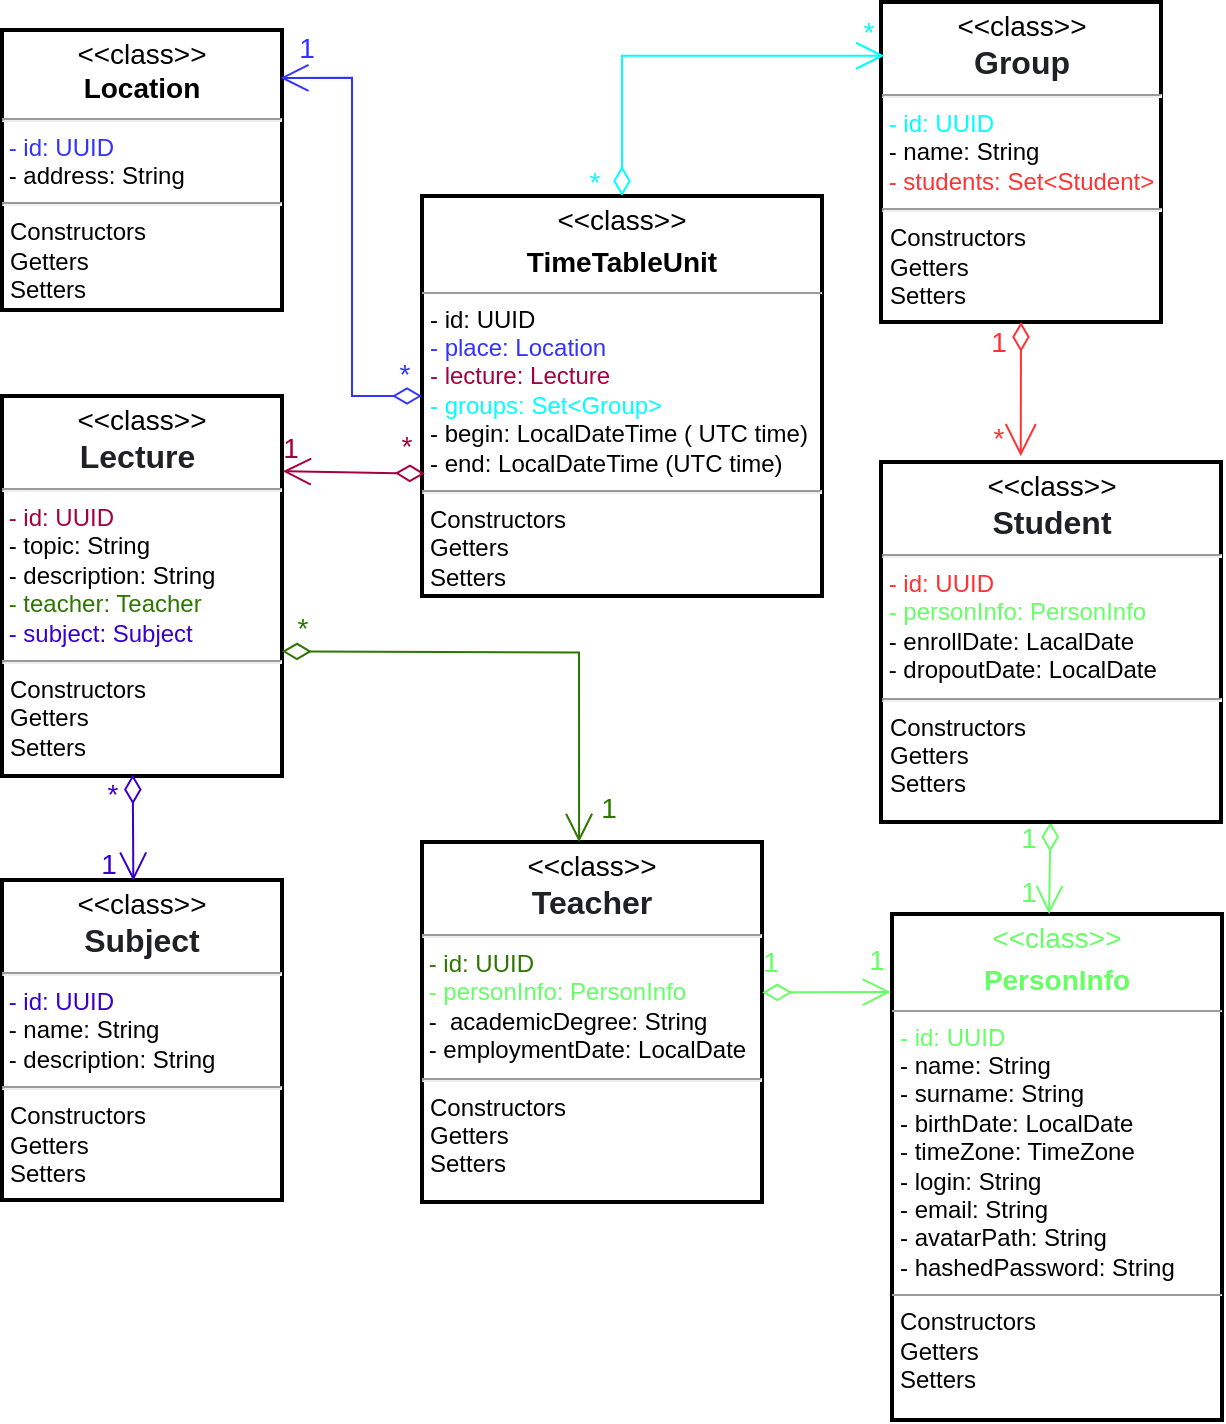 <mxfile version="15.5.4" type="embed"><diagram name="Page-1" id="c4acf3e9-155e-7222-9cf6-157b1a14988f"><mxGraphModel dx="568" dy="257" grid="1" gridSize="10" guides="1" tooltips="1" connect="1" arrows="1" fold="1" page="1" pageScale="1" pageWidth="1169" pageHeight="827" background="none" math="0" shadow="0"><root><mxCell id="0"/><mxCell id="1" parent="0"/><mxCell id="5d2195bd80daf111-12" value="&lt;p style=&quot;margin: 4px 0px 0px ; text-align: center ; font-size: 14px&quot;&gt;&lt;font style=&quot;font-size: 14px&quot; color=&quot;#66ff66&quot;&gt;&amp;lt;&amp;lt;class&amp;gt;&amp;gt;&lt;/font&gt;&lt;/p&gt;&lt;p style=&quot;margin: 4px 0px 0px ; text-align: center ; font-size: 14px&quot;&gt;&lt;b&gt;&lt;font color=&quot;#66ff66&quot;&gt;PersonInfo&lt;/font&gt;&lt;/b&gt;&lt;/p&gt;&lt;hr size=&quot;1&quot;&gt;&lt;p style=&quot;margin: 0px ; margin-left: 4px&quot;&gt;&lt;font color=&quot;#66ff66&quot;&gt;- id: UUID&lt;/font&gt;&lt;/p&gt;&lt;p style=&quot;margin: 0px ; margin-left: 4px&quot;&gt;- name: String&lt;br&gt;- surname: String&lt;/p&gt;&lt;p style=&quot;margin: 0px ; margin-left: 4px&quot;&gt;- birthDate:&amp;nbsp;LocalDate&lt;/p&gt;&lt;p style=&quot;margin: 0px ; margin-left: 4px&quot;&gt;- timeZone: TimeZone&amp;nbsp;&lt;/p&gt;&lt;p style=&quot;margin: 0px 0px 0px 4px&quot;&gt;&lt;span&gt;- login: String&lt;/span&gt;&lt;br&gt;&lt;/p&gt;&lt;p style=&quot;margin: 0px ; margin-left: 4px&quot;&gt;- email: String&lt;/p&gt;&lt;p style=&quot;margin: 0px ; margin-left: 4px&quot;&gt;- avatarPath: String&lt;/p&gt;&lt;p style=&quot;margin: 0px ; margin-left: 4px&quot;&gt;- hashedPassword: String&lt;/p&gt;&lt;hr size=&quot;1&quot;&gt;&lt;p style=&quot;margin: 0px ; margin-left: 4px&quot;&gt;Constructors&lt;/p&gt;&lt;p style=&quot;margin: 0px ; margin-left: 4px&quot;&gt;Getters&lt;/p&gt;&lt;p style=&quot;margin: 0px ; margin-left: 4px&quot;&gt;Setters&lt;/p&gt;" style="verticalAlign=top;align=left;overflow=fill;fontSize=12;fontFamily=Helvetica;html=1;rounded=0;shadow=0;comic=0;labelBackgroundColor=none;strokeWidth=2;" parent="1" vertex="1"><mxGeometry x="735" y="566" width="165" height="253" as="geometry"/></mxCell><mxCell id="tCqR7feV3Yc1K0IRLcwg-9" value="&lt;p style=&quot;margin: 4px 0px 0px ; text-align: center ; font-size: 14px&quot;&gt;&lt;font style=&quot;font-size: 14px&quot;&gt;&amp;lt;&amp;lt;class&amp;gt;&amp;gt;&lt;/font&gt;&lt;/p&gt;&lt;div style=&quot;text-align: center&quot;&gt;&lt;span style=&quot;font-size: 14px&quot;&gt;&lt;b&gt;Location&lt;/b&gt;&lt;/span&gt;&lt;/div&gt;&lt;hr&gt;&lt;font color=&quot;#3333ff&quot;&gt;&amp;nbsp;- id: UUID&lt;/font&gt;&lt;br&gt;&lt;span&gt;&amp;nbsp;- address: String&lt;/span&gt;&lt;br&gt;&lt;hr&gt;&lt;p style=&quot;margin: 0px ; margin-left: 4px&quot;&gt;&lt;/p&gt;&lt;p style=&quot;margin: 0px ; margin-left: 4px&quot;&gt;Constructors&lt;/p&gt;&lt;p style=&quot;margin: 0px ; margin-left: 4px&quot;&gt;Getters&lt;/p&gt;&lt;p style=&quot;margin: 0px ; margin-left: 4px&quot;&gt;Setters&lt;/p&gt;" style="verticalAlign=top;align=left;overflow=fill;fontSize=12;fontFamily=Helvetica;html=1;rounded=0;shadow=0;comic=0;labelBackgroundColor=none;strokeWidth=2;" parent="1" vertex="1"><mxGeometry x="290" y="124" width="140" height="140" as="geometry"/></mxCell><mxCell id="tCqR7feV3Yc1K0IRLcwg-10" value="&lt;p style=&quot;margin: 4px 0px 0px ; text-align: center ; font-size: 14px&quot;&gt;&lt;font style=&quot;font-size: 14px&quot;&gt;&amp;lt;&amp;lt;class&amp;gt;&amp;gt;&lt;/font&gt;&lt;/p&gt;&lt;div style=&quot;text-align: center&quot;&gt;&lt;span style=&quot;color: rgb(32 , 33 , 36) ; font-family: &amp;#34;arial&amp;#34; , sans-serif ; font-size: 16px ; background-color: rgb(255 , 255 , 255)&quot;&gt;&lt;b&gt;Lecture&amp;nbsp;&lt;/b&gt;&lt;/span&gt;&lt;br&gt;&lt;/div&gt;&lt;hr&gt;&amp;nbsp;&lt;font color=&quot;#a50040&quot;&gt;- id: UUID&lt;/font&gt;&lt;br&gt;&lt;span&gt;&amp;nbsp;- topic: String&lt;br&gt;&lt;/span&gt;&amp;nbsp;- description: String&lt;br&gt;&amp;nbsp;&lt;font color=&quot;#2d7600&quot;&gt;- teacher: Teacher&lt;/font&gt;&lt;br&gt;&amp;nbsp;&lt;font color=&quot;#3700cc&quot;&gt;- subject: Subject&lt;/font&gt;&lt;br&gt;&lt;hr&gt;&lt;p style=&quot;margin: 0px ; margin-left: 4px&quot;&gt;&lt;/p&gt;&lt;p style=&quot;margin: 0px ; margin-left: 4px&quot;&gt;Constructors&lt;/p&gt;&lt;p style=&quot;margin: 0px ; margin-left: 4px&quot;&gt;Getters&lt;/p&gt;&lt;p style=&quot;margin: 0px ; margin-left: 4px&quot;&gt;Setters&lt;/p&gt;" style="verticalAlign=top;align=left;overflow=fill;fontSize=12;fontFamily=Helvetica;html=1;rounded=0;shadow=0;comic=0;labelBackgroundColor=none;strokeWidth=2;" parent="1" vertex="1"><mxGeometry x="290" y="307" width="140" height="190" as="geometry"/></mxCell><mxCell id="tCqR7feV3Yc1K0IRLcwg-11" value="&lt;p style=&quot;margin: 4px 0px 0px ; text-align: center ; font-size: 14px&quot;&gt;&lt;font style=&quot;font-size: 14px&quot;&gt;&amp;lt;&amp;lt;class&amp;gt;&amp;gt;&lt;/font&gt;&lt;/p&gt;&lt;div style=&quot;text-align: center&quot;&gt;&lt;span style=&quot;color: rgb(32 , 33 , 36) ; font-family: &amp;#34;arial&amp;#34; , sans-serif ; font-size: 16px ; background-color: rgb(255 , 255 , 255)&quot;&gt;&lt;b&gt;Subject&lt;/b&gt;&lt;/span&gt;&lt;br&gt;&lt;/div&gt;&lt;hr&gt;&lt;font color=&quot;#3700cc&quot;&gt;&amp;nbsp;- id: UUID&lt;/font&gt;&lt;br&gt;&lt;span&gt;&amp;nbsp;- name: String&lt;br&gt;&lt;/span&gt;&amp;nbsp;- description: String&lt;br&gt;&lt;hr&gt;&lt;p style=&quot;margin: 0px ; margin-left: 4px&quot;&gt;&lt;/p&gt;&lt;p style=&quot;margin: 0px ; margin-left: 4px&quot;&gt;Constructors&lt;/p&gt;&lt;p style=&quot;margin: 0px ; margin-left: 4px&quot;&gt;Getters&lt;/p&gt;&lt;p style=&quot;margin: 0px ; margin-left: 4px&quot;&gt;Setters&lt;/p&gt;" style="verticalAlign=top;align=left;overflow=fill;fontSize=12;fontFamily=Helvetica;html=1;rounded=0;shadow=0;comic=0;labelBackgroundColor=none;strokeWidth=2;" parent="1" vertex="1"><mxGeometry x="290" y="549" width="140" height="160" as="geometry"/></mxCell><mxCell id="tCqR7feV3Yc1K0IRLcwg-12" value="&lt;p style=&quot;margin: 4px 0px 0px ; text-align: center ; font-size: 14px&quot;&gt;&lt;font style=&quot;font-size: 14px&quot;&gt;&amp;lt;&amp;lt;class&amp;gt;&amp;gt;&lt;/font&gt;&lt;/p&gt;&lt;div style=&quot;text-align: center&quot;&gt;&lt;font face=&quot;arial, sans-serif&quot; color=&quot;#202124&quot;&gt;&lt;span style=&quot;font-size: 16px ; background-color: rgb(255 , 255 , 255)&quot;&gt;&lt;b&gt;Group&lt;/b&gt;&lt;/span&gt;&lt;/font&gt;&lt;/div&gt;&lt;hr&gt;&amp;nbsp;&lt;font color=&quot;#00ffff&quot;&gt;- id: UUID&lt;/font&gt;&lt;br&gt;&lt;span&gt;&amp;nbsp;- name: String&lt;br&gt;&lt;/span&gt;&amp;nbsp;&lt;font color=&quot;#ff3333&quot;&gt;- students: Set&amp;lt;Student&amp;gt;&lt;/font&gt;&lt;br&gt;&lt;hr&gt;&lt;p style=&quot;margin: 0px ; margin-left: 4px&quot;&gt;&lt;/p&gt;&lt;p style=&quot;margin: 0px ; margin-left: 4px&quot;&gt;Constructors&lt;/p&gt;&lt;p style=&quot;margin: 0px ; margin-left: 4px&quot;&gt;Getters&lt;/p&gt;&lt;p style=&quot;margin: 0px ; margin-left: 4px&quot;&gt;Setters&lt;/p&gt;" style="verticalAlign=top;align=left;overflow=fill;fontSize=12;fontFamily=Helvetica;html=1;rounded=0;shadow=0;comic=0;labelBackgroundColor=none;strokeWidth=2;" parent="1" vertex="1"><mxGeometry x="729.5" y="110" width="140" height="160" as="geometry"/></mxCell><mxCell id="tCqR7feV3Yc1K0IRLcwg-18" value="&lt;p style=&quot;margin: 4px 0px 0px ; text-align: center ; font-size: 14px&quot;&gt;&lt;font style=&quot;font-size: 14px&quot;&gt;&amp;lt;&amp;lt;class&amp;gt;&amp;gt;&lt;/font&gt;&lt;/p&gt;&lt;p style=&quot;margin: 4px 0px 0px ; text-align: center ; font-size: 14px&quot;&gt;&lt;b&gt;TimeTableUnit&lt;/b&gt;&lt;/p&gt;&lt;hr size=&quot;1&quot;&gt;&lt;p style=&quot;margin: 0px ; margin-left: 4px&quot;&gt;- id: UUID&lt;/p&gt;&lt;p style=&quot;margin: 0px ; margin-left: 4px&quot;&gt;&lt;font color=&quot;#3333ff&quot;&gt;- place: Location&lt;/font&gt;&lt;br&gt;&lt;font color=&quot;#a50040&quot;&gt;- lecture: Lecture&lt;/font&gt;&lt;/p&gt;&lt;p style=&quot;margin: 0px ; margin-left: 4px&quot;&gt;&lt;font color=&quot;#00ffff&quot;&gt;- groups: Set&amp;lt;Group&amp;gt;&lt;/font&gt;&lt;/p&gt;&lt;p style=&quot;margin: 0px ; margin-left: 4px&quot;&gt;&lt;span&gt;- begin: LocalDateTime ( UTC time)&lt;/span&gt;&lt;br&gt;&lt;/p&gt;&lt;p style=&quot;margin: 0px ; margin-left: 4px&quot;&gt;&lt;span&gt;- end:&amp;nbsp;&lt;/span&gt;LocalDateTime&amp;nbsp;&lt;span&gt;(UTC time)&lt;/span&gt;&lt;br&gt;&lt;/p&gt;&lt;hr&gt;&lt;p style=&quot;margin: 0px ; margin-left: 4px&quot;&gt;&lt;/p&gt;&lt;p style=&quot;margin: 0px ; margin-left: 4px&quot;&gt;Constructors&lt;/p&gt;&lt;p style=&quot;margin: 0px ; margin-left: 4px&quot;&gt;Getters&lt;/p&gt;&lt;p style=&quot;margin: 0px ; margin-left: 4px&quot;&gt;Setters&lt;/p&gt;" style="verticalAlign=top;align=left;overflow=fill;fontSize=12;fontFamily=Helvetica;html=1;rounded=0;shadow=0;comic=0;labelBackgroundColor=none;strokeWidth=2;" parent="1" vertex="1"><mxGeometry x="500" y="207" width="200" height="200" as="geometry"/></mxCell><mxCell id="tCqR7feV3Yc1K0IRLcwg-45" value="" style="rounded=0;orthogonalLoop=1;jettySize=auto;html=1;fontSize=14;startArrow=diamondThin;startFill=0;strokeColor=#00FFFF;endSize=12;startSize=12;endArrow=open;endFill=0;entryX=0.012;entryY=0.168;entryDx=0;entryDy=0;fontColor=#99FFFF;entryPerimeter=0;exitX=0.5;exitY=0;exitDx=0;exitDy=0;edgeStyle=orthogonalEdgeStyle;" parent="1" source="tCqR7feV3Yc1K0IRLcwg-18" target="tCqR7feV3Yc1K0IRLcwg-12" edge="1"><mxGeometry relative="1" as="geometry"><mxPoint x="610" y="200" as="sourcePoint"/><mxPoint x="690" y="167" as="targetPoint"/></mxGeometry></mxCell><mxCell id="tCqR7feV3Yc1K0IRLcwg-46" value="*" style="edgeLabel;html=1;align=center;verticalAlign=middle;resizable=0;points=[];fontSize=14;fontColor=#00FFFF;labelBackgroundColor=none;rounded=0;" parent="tCqR7feV3Yc1K0IRLcwg-45" vertex="1" connectable="0"><mxGeometry x="0.794" y="1" relative="1" as="geometry"><mxPoint x="-125" y="64" as="offset"/></mxGeometry></mxCell><mxCell id="tCqR7feV3Yc1K0IRLcwg-47" value="*" style="edgeLabel;html=1;align=center;verticalAlign=middle;resizable=0;points=[];fontSize=14;fontColor=#00FFFF;labelBackgroundColor=none;rounded=0;" parent="tCqR7feV3Yc1K0IRLcwg-45" vertex="1" connectable="0"><mxGeometry x="0.794" y="1" relative="1" as="geometry"><mxPoint x="12" y="-11" as="offset"/></mxGeometry></mxCell><mxCell id="c7f3jUs5hBZ3THX55o8q-1" value="" style="rounded=0;orthogonalLoop=1;jettySize=auto;html=1;fontSize=14;startArrow=diamondThin;startFill=0;strokeColor=#3333FF;endSize=12;startSize=12;endArrow=open;endFill=0;entryX=0.994;entryY=0.171;entryDx=0;entryDy=0;edgeStyle=orthogonalEdgeStyle;fontColor=#99FFFF;entryPerimeter=0;" parent="1" source="tCqR7feV3Yc1K0IRLcwg-18" target="tCqR7feV3Yc1K0IRLcwg-9" edge="1"><mxGeometry relative="1" as="geometry"><mxPoint x="493.0" y="181.2" as="sourcePoint"/><mxPoint x="563.84" y="127.0" as="targetPoint"/></mxGeometry></mxCell><mxCell id="c7f3jUs5hBZ3THX55o8q-2" value="*" style="edgeLabel;html=1;align=center;verticalAlign=middle;resizable=0;points=[];fontSize=14;fontColor=#3333FF;labelBackgroundColor=none;rounded=0;" parent="c7f3jUs5hBZ3THX55o8q-1" vertex="1" connectable="0"><mxGeometry x="0.794" y="1" relative="1" as="geometry"><mxPoint x="38" y="147" as="offset"/></mxGeometry></mxCell><mxCell id="c7f3jUs5hBZ3THX55o8q-3" value="1" style="edgeLabel;html=1;align=center;verticalAlign=middle;resizable=0;points=[];fontSize=14;fontColor=#3333FF;labelBackgroundColor=none;rounded=0;" parent="c7f3jUs5hBZ3THX55o8q-1" vertex="1" connectable="0"><mxGeometry x="0.794" y="1" relative="1" as="geometry"><mxPoint x="-11" y="-16" as="offset"/></mxGeometry></mxCell><mxCell id="c7f3jUs5hBZ3THX55o8q-4" value="" style="rounded=0;orthogonalLoop=1;jettySize=auto;html=1;fontSize=14;startArrow=diamondThin;startFill=0;strokeColor=#3700CC;endSize=12;startSize=12;endArrow=open;endFill=0;fillColor=#6a00ff;entryX=0.469;entryY=0.002;entryDx=0;entryDy=0;entryPerimeter=0;exitX=0.467;exitY=0.996;exitDx=0;exitDy=0;exitPerimeter=0;" parent="1" source="tCqR7feV3Yc1K0IRLcwg-10" target="tCqR7feV3Yc1K0IRLcwg-11" edge="1"><mxGeometry relative="1" as="geometry"><mxPoint x="356" y="487" as="sourcePoint"/><mxPoint x="356" y="547" as="targetPoint"/></mxGeometry></mxCell><mxCell id="c7f3jUs5hBZ3THX55o8q-5" value="*" style="edgeLabel;html=1;align=center;verticalAlign=middle;resizable=0;points=[];fontSize=14;fontColor=#3700CC;labelBackgroundColor=none;rounded=0;" parent="c7f3jUs5hBZ3THX55o8q-4" vertex="1" connectable="0"><mxGeometry x="0.794" y="1" relative="1" as="geometry"><mxPoint x="-12" y="-38" as="offset"/></mxGeometry></mxCell><mxCell id="c7f3jUs5hBZ3THX55o8q-6" value="1" style="edgeLabel;html=1;align=center;verticalAlign=middle;resizable=0;points=[];fontSize=14;fontColor=#3700CC;labelBackgroundColor=none;rounded=0;" parent="c7f3jUs5hBZ3THX55o8q-4" vertex="1" connectable="0"><mxGeometry x="0.794" y="1" relative="1" as="geometry"><mxPoint x="-14" y="-3" as="offset"/></mxGeometry></mxCell><mxCell id="c7f3jUs5hBZ3THX55o8q-10" value="" style="rounded=0;orthogonalLoop=1;jettySize=auto;html=1;fontSize=14;startArrow=diamondThin;startFill=0;strokeColor=#A50040;endArrow=open;endFill=0;fontColor=#99FFFF;fillColor=#d80073;exitX=0.007;exitY=0.694;exitDx=0;exitDy=0;exitPerimeter=0;endSize=12;startSize=12;entryX=1.003;entryY=0.198;entryDx=0;entryDy=0;entryPerimeter=0;" parent="1" source="tCqR7feV3Yc1K0IRLcwg-18" target="tCqR7feV3Yc1K0IRLcwg-10" edge="1"><mxGeometry relative="1" as="geometry"><mxPoint x="503" y="317.029" as="sourcePoint"/><mxPoint x="470" y="347" as="targetPoint"/></mxGeometry></mxCell><mxCell id="c7f3jUs5hBZ3THX55o8q-11" value="*" style="edgeLabel;html=1;align=center;verticalAlign=middle;resizable=0;points=[];fontSize=14;fontColor=#A50040;labelBackgroundColor=none;rounded=0;" parent="c7f3jUs5hBZ3THX55o8q-10" vertex="1" connectable="0"><mxGeometry x="0.794" y="1" relative="1" as="geometry"><mxPoint x="54" y="-14" as="offset"/></mxGeometry></mxCell><mxCell id="c7f3jUs5hBZ3THX55o8q-12" value="1" style="edgeLabel;html=1;align=center;verticalAlign=middle;resizable=0;points=[];fontSize=14;fontColor=#A50040;labelBackgroundColor=none;rounded=0;" parent="c7f3jUs5hBZ3THX55o8q-10" vertex="1" connectable="0"><mxGeometry x="0.794" y="1" relative="1" as="geometry"><mxPoint x="-4" y="-13" as="offset"/></mxGeometry></mxCell><mxCell id="2" value="&lt;p style=&quot;margin: 4px 0px 0px ; text-align: center ; font-size: 14px&quot;&gt;&lt;font style=&quot;font-size: 14px&quot;&gt;&amp;lt;&amp;lt;class&amp;gt;&amp;gt;&lt;/font&gt;&lt;/p&gt;&lt;div style=&quot;text-align: center&quot;&gt;&lt;font face=&quot;arial, sans-serif&quot; color=&quot;#202124&quot;&gt;&lt;span style=&quot;font-size: 16px ; background-color: rgb(255 , 255 , 255)&quot;&gt;&lt;b&gt;Teacher&lt;/b&gt;&lt;/span&gt;&lt;/font&gt;&lt;/div&gt;&lt;hr&gt;&lt;font color=&quot;#2d7600&quot;&gt;&amp;nbsp;- id: UUID&lt;/font&gt;&lt;br&gt;&amp;nbsp;&lt;font color=&quot;#66ff66&quot;&gt;- personInfo: PersonInfo&lt;/font&gt;&lt;br&gt;&amp;nbsp;-&amp;nbsp; academicDegree: String&lt;br&gt;&amp;nbsp;-&amp;nbsp;employmentDate: LocalDate&lt;hr&gt;&lt;p style=&quot;margin: 0px ; margin-left: 4px&quot;&gt;Constructors&lt;/p&gt;&lt;p style=&quot;margin: 0px ; margin-left: 4px&quot;&gt;Getters&lt;/p&gt;&lt;p style=&quot;margin: 0px ; margin-left: 4px&quot;&gt;Setters&lt;/p&gt;" style="verticalAlign=top;align=left;overflow=fill;fontSize=12;fontFamily=Helvetica;html=1;rounded=0;shadow=0;comic=0;labelBackgroundColor=none;strokeWidth=2;" parent="1" vertex="1"><mxGeometry x="500" y="530" width="170" height="180" as="geometry"/></mxCell><mxCell id="4" value="" style="rounded=0;orthogonalLoop=1;jettySize=auto;html=1;fontSize=14;startArrow=diamondThin;startFill=0;strokeColor=#66FF66;endSize=12;startSize=12;exitX=0.5;exitY=1;exitDx=0;exitDy=0;endArrow=open;endFill=0;entryX=0.476;entryY=0;entryDx=0;entryDy=0;entryPerimeter=0;" parent="1" target="5d2195bd80daf111-12" edge="1"><mxGeometry relative="1" as="geometry"><mxPoint x="814.26" y="520" as="sourcePoint"/><mxPoint x="814" y="560" as="targetPoint"/></mxGeometry></mxCell><mxCell id="5" value="1" style="edgeLabel;html=1;align=center;verticalAlign=middle;resizable=0;points=[];fontSize=14;fontColor=#66FF66;labelBackgroundColor=none;rounded=0;" parent="4" vertex="1" connectable="0"><mxGeometry relative="1" as="geometry"><mxPoint x="-11" y="12" as="offset"/></mxGeometry></mxCell><mxCell id="6" value="1" style="edgeLabel;html=1;align=center;verticalAlign=middle;resizable=0;points=[];fontSize=14;fontColor=#66FF66;container=1;labelBackgroundColor=none;rounded=0;" parent="4" vertex="1" connectable="0"><mxGeometry x="0.794" y="1" relative="1" as="geometry"><mxPoint x="-12" y="-34" as="offset"/></mxGeometry></mxCell><mxCell id="7" value="" style="rounded=0;orthogonalLoop=1;jettySize=auto;html=1;fontSize=14;startArrow=diamondThin;startFill=0;strokeColor=#2D7600;endArrow=open;endFill=0;fontColor=#99FFFF;fillColor=#60a917;endSize=12;startSize=12;entryX=0.462;entryY=0;entryDx=0;entryDy=0;entryPerimeter=0;exitX=1;exitY=0.672;exitDx=0;exitDy=0;exitPerimeter=0;edgeStyle=orthogonalEdgeStyle;" parent="1" target="2" edge="1"><mxGeometry relative="1" as="geometry"><mxPoint x="430" y="434.68" as="sourcePoint"/><mxPoint x="716.835" y="436.802" as="targetPoint"/></mxGeometry></mxCell><mxCell id="8" value="1" style="edgeLabel;html=1;align=center;verticalAlign=middle;resizable=0;points=[];fontSize=14;fontColor=#2D7600;labelBackgroundColor=none;rounded=0;" parent="7" vertex="1" connectable="0"><mxGeometry x="0.794" y="1" relative="1" as="geometry"><mxPoint x="13" y="8" as="offset"/></mxGeometry></mxCell><mxCell id="9" value="*" style="edgeLabel;html=1;align=center;verticalAlign=middle;resizable=0;points=[];fontSize=14;fontColor=#2D7600;labelBackgroundColor=none;rounded=0;" parent="7" vertex="1" connectable="0"><mxGeometry x="0.794" y="1" relative="1" as="geometry"><mxPoint x="-140" y="-82" as="offset"/></mxGeometry></mxCell><mxCell id="13" value="&lt;p style=&quot;margin: 4px 0px 0px ; text-align: center ; font-size: 14px&quot;&gt;&lt;font style=&quot;font-size: 14px&quot;&gt;&amp;lt;&amp;lt;class&amp;gt;&amp;gt;&lt;/font&gt;&lt;/p&gt;&lt;div style=&quot;text-align: center&quot;&gt;&lt;font color=&quot;#202124&quot; face=&quot;arial, sans-serif&quot;&gt;&lt;span style=&quot;font-size: 16px ; background-color: rgb(255 , 255 , 255)&quot;&gt;&lt;b&gt;Student&lt;/b&gt;&lt;/span&gt;&lt;/font&gt;&lt;/div&gt;&lt;hr&gt;&lt;font color=&quot;#ff3333&quot;&gt;&amp;nbsp;- id: UUID&lt;/font&gt;&lt;br&gt;&amp;nbsp;&lt;font color=&quot;#66ff66&quot;&gt;- personInfo: PersonInfo&lt;/font&gt;&lt;br&gt;&amp;nbsp;- enrollDate: LacalDate&lt;br&gt;&amp;nbsp;- dropoutDate: LocalDate&lt;hr&gt;&lt;p style=&quot;margin: 0px ; margin-left: 4px&quot;&gt;Constructors&lt;/p&gt;&lt;p style=&quot;margin: 0px ; margin-left: 4px&quot;&gt;Getters&lt;/p&gt;&lt;p style=&quot;margin: 0px ; margin-left: 4px&quot;&gt;Setters&lt;/p&gt;" style="verticalAlign=top;align=left;overflow=fill;fontSize=12;fontFamily=Helvetica;html=1;rounded=0;shadow=0;comic=0;labelBackgroundColor=none;strokeWidth=2;" parent="1" vertex="1"><mxGeometry x="729.5" y="340" width="170" height="180" as="geometry"/></mxCell><mxCell id="10" value="" style="rounded=0;orthogonalLoop=1;jettySize=auto;html=1;fontSize=14;startArrow=diamondThin;startFill=0;strokeColor=#FF3333;endSize=14;startSize=12;endArrow=open;endFill=0;entryX=0.411;entryY=-0.016;entryDx=0;entryDy=0;entryPerimeter=0;" parent="1" target="13" edge="1"><mxGeometry relative="1" as="geometry"><mxPoint x="799.5" y="270" as="sourcePoint"/><mxPoint x="800" y="360" as="targetPoint"/></mxGeometry></mxCell><mxCell id="11" value="1" style="edgeLabel;html=1;align=center;verticalAlign=middle;resizable=0;points=[];fontSize=14;fontColor=#FF3333;labelBackgroundColor=none;rounded=0;" parent="10" vertex="1" connectable="0"><mxGeometry x="0.794" y="1" relative="1" as="geometry"><mxPoint x="-13" y="-50" as="offset"/></mxGeometry></mxCell><mxCell id="12" value="*" style="edgeLabel;html=1;align=center;verticalAlign=middle;resizable=0;points=[];fontSize=14;fontColor=#FF3333;labelBackgroundColor=none;rounded=0;" parent="10" vertex="1" connectable="0"><mxGeometry x="0.794" y="1" relative="1" as="geometry"><mxPoint x="-13" y="-2" as="offset"/></mxGeometry></mxCell><mxCell id="16" style="edgeStyle=none;rounded=0;orthogonalLoop=1;jettySize=auto;html=1;entryX=0.476;entryY=-0.001;entryDx=0;entryDy=0;entryPerimeter=0;" parent="1" source="5d2195bd80daf111-12" target="5d2195bd80daf111-12" edge="1"><mxGeometry relative="1" as="geometry"/></mxCell><mxCell id="20" value="" style="rounded=0;orthogonalLoop=1;jettySize=auto;html=1;fontSize=14;startArrow=diamondThin;startFill=0;strokeColor=#66FF66;endSize=12;startSize=12;exitX=1.001;exitY=0.418;exitDx=0;exitDy=0;endArrow=open;endFill=0;entryX=-0.004;entryY=0.154;entryDx=0;entryDy=0;entryPerimeter=0;exitPerimeter=0;" parent="1" source="2" target="5d2195bd80daf111-12" edge="1"><mxGeometry relative="1" as="geometry"><mxPoint x="723.26" y="530" as="sourcePoint"/><mxPoint x="722.54" y="576" as="targetPoint"/></mxGeometry></mxCell><mxCell id="21" value="1" style="edgeLabel;html=1;align=center;verticalAlign=middle;resizable=0;points=[];fontSize=14;fontColor=#66FF66;labelBackgroundColor=none;rounded=0;" parent="20" vertex="1" connectable="0"><mxGeometry relative="1" as="geometry"><mxPoint x="-28" y="-15" as="offset"/></mxGeometry></mxCell><mxCell id="22" value="1" style="edgeLabel;html=1;align=center;verticalAlign=middle;resizable=0;points=[];fontSize=14;fontColor=#66FF66;container=1;labelBackgroundColor=none;rounded=0;" parent="20" vertex="1" connectable="0"><mxGeometry x="0.794" y="1" relative="1" as="geometry"><mxPoint x="-1" y="-15" as="offset"/></mxGeometry></mxCell></root></mxGraphModel></diagram></mxfile>